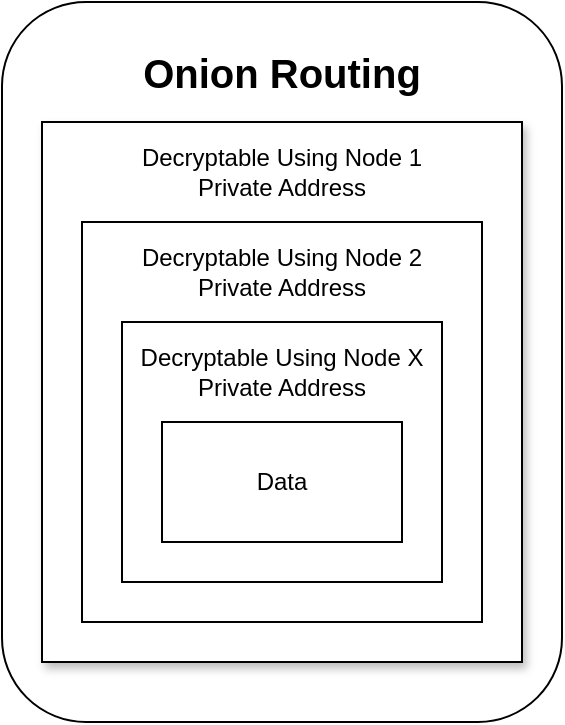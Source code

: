 <mxfile version="20.7.4" type="device"><diagram id="mtouRgOaRcibIqOJHwlx" name="Page-1"><mxGraphModel dx="829" dy="640" grid="1" gridSize="10" guides="1" tooltips="1" connect="1" arrows="1" fold="1" page="1" pageScale="1" pageWidth="850" pageHeight="1100" math="0" shadow="0"><root><mxCell id="0"/><mxCell id="1" parent="0"/><mxCell id="TFU0oZqO2SbROxJw8pTq-8" value="" style="rounded=1;whiteSpace=wrap;html=1;shadow=0;" vertex="1" parent="1"><mxGeometry x="260" y="110" width="280" height="360" as="geometry"/></mxCell><mxCell id="TFU0oZqO2SbROxJw8pTq-6" value="" style="rounded=0;whiteSpace=wrap;html=1;shadow=1;" vertex="1" parent="1"><mxGeometry x="280" y="170" width="240" height="270" as="geometry"/></mxCell><mxCell id="TFU0oZqO2SbROxJw8pTq-4" value="" style="rounded=0;whiteSpace=wrap;html=1;" vertex="1" parent="1"><mxGeometry x="300" y="220" width="200" height="200" as="geometry"/></mxCell><mxCell id="TFU0oZqO2SbROxJw8pTq-2" value="" style="rounded=0;whiteSpace=wrap;html=1;" vertex="1" parent="1"><mxGeometry x="320" y="270" width="160" height="130" as="geometry"/></mxCell><mxCell id="TFU0oZqO2SbROxJw8pTq-1" value="Data" style="rounded=0;whiteSpace=wrap;html=1;glass=0;" vertex="1" parent="1"><mxGeometry x="340" y="320" width="120" height="60" as="geometry"/></mxCell><mxCell id="TFU0oZqO2SbROxJw8pTq-3" value="Decryptable Using Node X Private Address" style="text;html=1;strokeColor=none;fillColor=none;align=center;verticalAlign=middle;whiteSpace=wrap;rounded=0;" vertex="1" parent="1"><mxGeometry x="325" y="280" width="150" height="30" as="geometry"/></mxCell><mxCell id="TFU0oZqO2SbROxJw8pTq-5" value="Decryptable Using Node 2 Private Address" style="text;html=1;strokeColor=none;fillColor=none;align=center;verticalAlign=middle;whiteSpace=wrap;rounded=0;" vertex="1" parent="1"><mxGeometry x="325" y="230" width="150" height="30" as="geometry"/></mxCell><mxCell id="TFU0oZqO2SbROxJw8pTq-7" value="Decryptable Using Node 1 Private Address" style="text;html=1;strokeColor=none;fillColor=none;align=center;verticalAlign=middle;whiteSpace=wrap;rounded=0;" vertex="1" parent="1"><mxGeometry x="325" y="180" width="150" height="30" as="geometry"/></mxCell><mxCell id="TFU0oZqO2SbROxJw8pTq-9" value="Onion Routing" style="text;html=1;strokeColor=none;fillColor=none;align=center;verticalAlign=middle;whiteSpace=wrap;rounded=0;shadow=1;fontStyle=1;fontSize=20;" vertex="1" parent="1"><mxGeometry x="305" y="130" width="190" height="30" as="geometry"/></mxCell></root></mxGraphModel></diagram></mxfile>